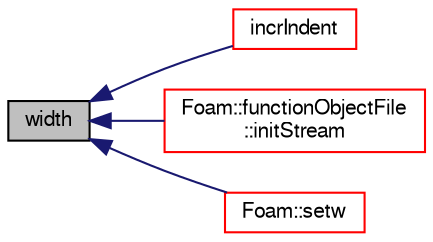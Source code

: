 digraph "width"
{
  bgcolor="transparent";
  edge [fontname="FreeSans",fontsize="10",labelfontname="FreeSans",labelfontsize="10"];
  node [fontname="FreeSans",fontsize="10",shape=record];
  rankdir="LR";
  Node14781 [label="width",height=0.2,width=0.4,color="black", fillcolor="grey75", style="filled", fontcolor="black"];
  Node14781 -> Node14782 [dir="back",color="midnightblue",fontsize="10",style="solid",fontname="FreeSans"];
  Node14782 [label="incrIndent",height=0.2,width=0.4,color="red",URL="$a26238.html#a79a5f541a96c769ad3b3bf66aff49115",tooltip="Incrememt the indent level. "];
  Node14781 -> Node15015 [dir="back",color="midnightblue",fontsize="10",style="solid",fontname="FreeSans"];
  Node15015 [label="Foam::functionObjectFile\l::initStream",height=0.2,width=0.4,color="red",URL="$a26122.html#a8d019a3b75a52575f1d86ca11bba1d93",tooltip="Initialise the output stream for writing. "];
  Node14781 -> Node15045 [dir="back",color="midnightblue",fontsize="10",style="solid",fontname="FreeSans"];
  Node15045 [label="Foam::setw",height=0.2,width=0.4,color="red",URL="$a21124.html#a3318127f6f23246407ca749a0a0ea03c"];
}
